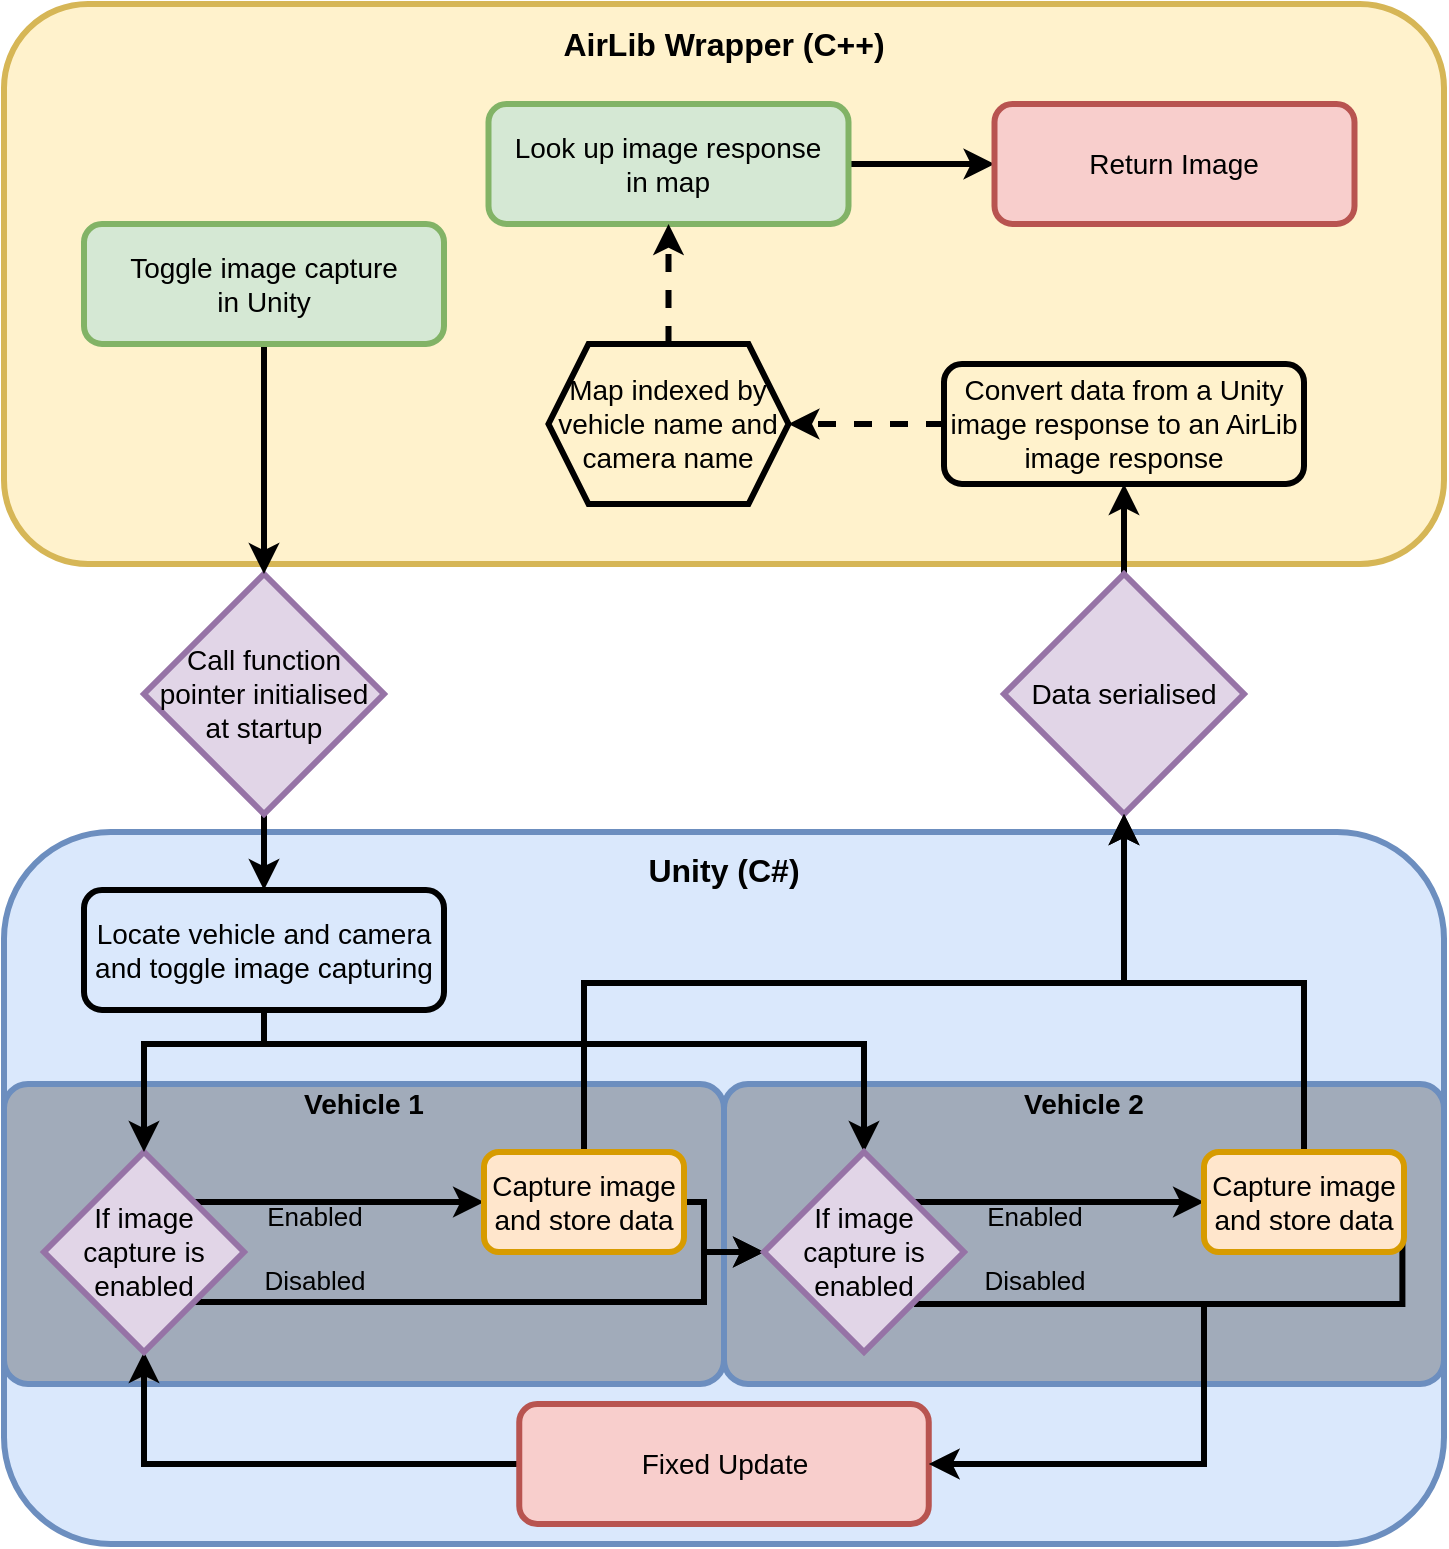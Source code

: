 <mxfile version="14.7.6" type="device"><diagram id="C5RBs43oDa-KdzZeNtuy" name="Page-1"><mxGraphModel dx="1422" dy="737" grid="1" gridSize="10" guides="1" tooltips="1" connect="1" arrows="1" fold="1" page="1" pageScale="1" pageWidth="827" pageHeight="1169" math="0" shadow="0"><root><mxCell id="WIyWlLk6GJQsqaUBKTNV-0"/><mxCell id="WIyWlLk6GJQsqaUBKTNV-1" parent="WIyWlLk6GJQsqaUBKTNV-0"/><mxCell id="vOd4aZZLr0__esea4G1a-90" value="" style="rounded=1;whiteSpace=wrap;html=1;fillColor=#dae8fc;strokeColor=#6c8ebf;strokeWidth=3;" parent="WIyWlLk6GJQsqaUBKTNV-1" vertex="1"><mxGeometry x="50" y="434" width="720" height="356" as="geometry"/></mxCell><mxCell id="aIM05Zz08YU-O4SzBPIY-18" value="" style="rounded=1;whiteSpace=wrap;html=1;strokeColor=#6c8ebf;fillColor=#A1ABBA;strokeWidth=3;arcSize=8;" vertex="1" parent="WIyWlLk6GJQsqaUBKTNV-1"><mxGeometry x="410" y="560" width="360" height="150" as="geometry"/></mxCell><mxCell id="vOd4aZZLr0__esea4G1a-81" value="" style="rounded=1;whiteSpace=wrap;html=1;fillColor=#fff2cc;strokeColor=#d6b656;strokeWidth=3;" parent="WIyWlLk6GJQsqaUBKTNV-1" vertex="1"><mxGeometry x="50" y="20" width="720" height="280" as="geometry"/></mxCell><mxCell id="aIM05Zz08YU-O4SzBPIY-7" style="edgeStyle=orthogonalEdgeStyle;rounded=0;orthogonalLoop=1;jettySize=auto;html=1;exitX=1;exitY=0.5;exitDx=0;exitDy=0;entryX=0;entryY=0.5;entryDx=0;entryDy=0;startArrow=none;startFill=0;strokeWidth=3;fontSize=14;" edge="1" parent="WIyWlLk6GJQsqaUBKTNV-1" source="vOd4aZZLr0__esea4G1a-49" target="vOd4aZZLr0__esea4G1a-54"><mxGeometry relative="1" as="geometry"/></mxCell><mxCell id="vOd4aZZLr0__esea4G1a-49" value="&lt;font style=&quot;font-size: 14px&quot;&gt;Look up image response&lt;br&gt;in map&lt;/font&gt;" style="rounded=1;whiteSpace=wrap;html=1;fontSize=13;strokeWidth=3;fillColor=#d5e8d4;strokeColor=#82b366;" parent="WIyWlLk6GJQsqaUBKTNV-1" vertex="1"><mxGeometry x="292.25" y="70" width="180" height="60" as="geometry"/></mxCell><mxCell id="vOd4aZZLr0__esea4G1a-54" value="&lt;span style=&quot;font-size: 14px&quot;&gt;Return Image&lt;/span&gt;" style="rounded=1;whiteSpace=wrap;html=1;fontSize=13;strokeWidth=3;fillColor=#f8cecc;strokeColor=#b85450;" parent="WIyWlLk6GJQsqaUBKTNV-1" vertex="1"><mxGeometry x="545.25" y="70" width="180" height="60" as="geometry"/></mxCell><mxCell id="vOd4aZZLr0__esea4G1a-83" value="&lt;font style=&quot;font-size: 16px&quot;&gt;&lt;b&gt;AirLib Wrapper (C++)&lt;br&gt;&lt;/b&gt;&lt;/font&gt;" style="text;html=1;strokeColor=none;fillColor=none;align=center;verticalAlign=middle;whiteSpace=wrap;rounded=0;" parent="WIyWlLk6GJQsqaUBKTNV-1" vertex="1"><mxGeometry x="50" y="30" width="720" height="20" as="geometry"/></mxCell><mxCell id="aIM05Zz08YU-O4SzBPIY-31" style="edgeStyle=orthogonalEdgeStyle;rounded=0;orthogonalLoop=1;jettySize=auto;html=1;exitX=0.5;exitY=1;exitDx=0;exitDy=0;startArrow=none;startFill=0;endArrow=classic;endFill=1;strokeWidth=3;" edge="1" parent="WIyWlLk6GJQsqaUBKTNV-1" source="vOd4aZZLr0__esea4G1a-87" target="aIM05Zz08YU-O4SzBPIY-14"><mxGeometry relative="1" as="geometry"/></mxCell><mxCell id="vOd4aZZLr0__esea4G1a-87" value="&lt;font style=&quot;font-size: 14px;&quot;&gt;Call function &lt;br style=&quot;font-size: 14px;&quot;&gt;pointer initialised&lt;br style=&quot;font-size: 14px;&quot;&gt;at startup&lt;/font&gt;" style="rhombus;whiteSpace=wrap;html=1;fillColor=#e1d5e7;strokeColor=#9673a6;strokeWidth=3;fontSize=14;" parent="WIyWlLk6GJQsqaUBKTNV-1" vertex="1"><mxGeometry x="120" y="305" width="120" height="120" as="geometry"/></mxCell><mxCell id="aIM05Zz08YU-O4SzBPIY-39" style="edgeStyle=orthogonalEdgeStyle;rounded=0;orthogonalLoop=1;jettySize=auto;html=1;exitX=0.5;exitY=0;exitDx=0;exitDy=0;startArrow=none;startFill=0;endArrow=classic;endFill=1;strokeWidth=3;fontSize=14;" edge="1" parent="WIyWlLk6GJQsqaUBKTNV-1" source="vOd4aZZLr0__esea4G1a-88" target="aIM05Zz08YU-O4SzBPIY-8"><mxGeometry relative="1" as="geometry"/></mxCell><mxCell id="vOd4aZZLr0__esea4G1a-88" value="&lt;font style=&quot;font-size: 14px;&quot;&gt;Data serialised&lt;/font&gt;" style="rhombus;whiteSpace=wrap;html=1;fillColor=#e1d5e7;strokeColor=#9673a6;strokeWidth=3;fontSize=14;" parent="WIyWlLk6GJQsqaUBKTNV-1" vertex="1"><mxGeometry x="550" y="305" width="120" height="120" as="geometry"/></mxCell><mxCell id="vOd4aZZLr0__esea4G1a-91" value="&lt;font style=&quot;font-size: 16px&quot;&gt;&lt;b&gt;Unity (C#)&lt;br&gt;&lt;/b&gt;&lt;/font&gt;" style="text;html=1;strokeColor=none;fillColor=none;align=center;verticalAlign=middle;whiteSpace=wrap;rounded=0;" parent="WIyWlLk6GJQsqaUBKTNV-1" vertex="1"><mxGeometry x="50" y="443" width="720" height="20" as="geometry"/></mxCell><mxCell id="Znz4JZvLsOanUTFBdqGG-2" value="" style="rounded=1;whiteSpace=wrap;html=1;strokeColor=#6c8ebf;fillColor=#A1ABBA;strokeWidth=3;arcSize=8;" parent="WIyWlLk6GJQsqaUBKTNV-1" vertex="1"><mxGeometry x="50" y="560" width="360" height="150" as="geometry"/></mxCell><mxCell id="Znz4JZvLsOanUTFBdqGG-18" style="edgeStyle=orthogonalEdgeStyle;rounded=0;orthogonalLoop=1;jettySize=auto;html=1;exitX=0;exitY=0.5;exitDx=0;exitDy=0;strokeWidth=3;fontSize=14;" parent="WIyWlLk6GJQsqaUBKTNV-1" source="Znz4JZvLsOanUTFBdqGG-3" target="Znz4JZvLsOanUTFBdqGG-13" edge="1"><mxGeometry relative="1" as="geometry"/></mxCell><mxCell id="Znz4JZvLsOanUTFBdqGG-3" value="&lt;font style=&quot;font-size: 14px;&quot;&gt;&lt;span style=&quot;font-size: 14px;&quot;&gt;Fixed Update&lt;/span&gt;&lt;/font&gt;" style="rounded=1;whiteSpace=wrap;html=1;fillColor=#f8cecc;strokeColor=#b85450;strokeWidth=3;fontSize=14;" parent="WIyWlLk6GJQsqaUBKTNV-1" vertex="1"><mxGeometry x="307.63" y="720" width="204.75" height="60" as="geometry"/></mxCell><mxCell id="Znz4JZvLsOanUTFBdqGG-16" style="edgeStyle=orthogonalEdgeStyle;rounded=0;orthogonalLoop=1;jettySize=auto;html=1;exitX=1;exitY=0;exitDx=0;exitDy=0;strokeWidth=3;fontSize=14;" parent="WIyWlLk6GJQsqaUBKTNV-1" source="Znz4JZvLsOanUTFBdqGG-13" target="Znz4JZvLsOanUTFBdqGG-14" edge="1"><mxGeometry relative="1" as="geometry"/></mxCell><mxCell id="Znz4JZvLsOanUTFBdqGG-34" style="edgeStyle=orthogonalEdgeStyle;rounded=0;orthogonalLoop=1;jettySize=auto;html=1;exitX=1;exitY=1;exitDx=0;exitDy=0;entryX=0;entryY=0.5;entryDx=0;entryDy=0;strokeWidth=3;fontSize=14;" parent="WIyWlLk6GJQsqaUBKTNV-1" source="Znz4JZvLsOanUTFBdqGG-13" target="aIM05Zz08YU-O4SzBPIY-21" edge="1"><mxGeometry relative="1" as="geometry"><Array as="points"><mxPoint x="400" y="669"/><mxPoint x="400" y="644"/></Array><mxPoint x="430" y="644" as="targetPoint"/></mxGeometry></mxCell><mxCell id="Znz4JZvLsOanUTFBdqGG-13" value="&lt;span style=&quot;font-size: 14px;&quot;&gt;If image capture is enabled&lt;/span&gt;" style="rhombus;whiteSpace=wrap;html=1;fillColor=#e1d5e7;strokeWidth=3;strokeColor=#9673a6;fontSize=14;" parent="WIyWlLk6GJQsqaUBKTNV-1" vertex="1"><mxGeometry x="70" y="594" width="100" height="100" as="geometry"/></mxCell><mxCell id="Znz4JZvLsOanUTFBdqGG-35" style="edgeStyle=orthogonalEdgeStyle;rounded=0;orthogonalLoop=1;jettySize=auto;html=1;exitX=1;exitY=0.5;exitDx=0;exitDy=0;strokeWidth=3;entryX=0;entryY=0.5;entryDx=0;entryDy=0;fontSize=14;" parent="WIyWlLk6GJQsqaUBKTNV-1" source="Znz4JZvLsOanUTFBdqGG-14" edge="1" target="aIM05Zz08YU-O4SzBPIY-21"><mxGeometry relative="1" as="geometry"><mxPoint x="440" y="644" as="targetPoint"/><Array as="points"><mxPoint x="400" y="619"/><mxPoint x="400" y="644"/></Array></mxGeometry></mxCell><mxCell id="aIM05Zz08YU-O4SzBPIY-37" style="edgeStyle=orthogonalEdgeStyle;rounded=0;orthogonalLoop=1;jettySize=auto;html=1;exitX=0.5;exitY=0;exitDx=0;exitDy=0;entryX=0.5;entryY=1;entryDx=0;entryDy=0;startArrow=none;startFill=0;endArrow=classic;endFill=1;strokeWidth=3;" edge="1" parent="WIyWlLk6GJQsqaUBKTNV-1" source="Znz4JZvLsOanUTFBdqGG-14" target="vOd4aZZLr0__esea4G1a-88"><mxGeometry relative="1" as="geometry"/></mxCell><mxCell id="Znz4JZvLsOanUTFBdqGG-14" value="&lt;font style=&quot;font-size: 14px;&quot;&gt;Capture image and store data&lt;/font&gt;" style="rounded=1;whiteSpace=wrap;html=1;fillColor=#ffe6cc;strokeWidth=3;strokeColor=#d79b00;fontSize=14;" parent="WIyWlLk6GJQsqaUBKTNV-1" vertex="1"><mxGeometry x="290" y="594" width="100" height="50" as="geometry"/></mxCell><mxCell id="Znz4JZvLsOanUTFBdqGG-19" value="&lt;font&gt;&lt;b&gt;&lt;span style=&quot;font-size: 14px&quot;&gt;Vehicle 1&lt;/span&gt;&lt;br&gt;&lt;/b&gt;&lt;/font&gt;" style="text;html=1;strokeColor=none;fillColor=none;align=center;verticalAlign=middle;whiteSpace=wrap;rounded=0;strokeWidth=3;" parent="WIyWlLk6GJQsqaUBKTNV-1" vertex="1"><mxGeometry x="70" y="560" width="320" height="20" as="geometry"/></mxCell><mxCell id="Znz4JZvLsOanUTFBdqGG-45" value="Enabled" style="text;html=1;strokeColor=none;fillColor=none;align=center;verticalAlign=middle;whiteSpace=wrap;rounded=0;fontSize=13;" parent="WIyWlLk6GJQsqaUBKTNV-1" vertex="1"><mxGeometry x="161" y="616" width="89" height="20" as="geometry"/></mxCell><mxCell id="Znz4JZvLsOanUTFBdqGG-47" value="Disabled" style="text;html=1;strokeColor=none;fillColor=none;align=center;verticalAlign=middle;whiteSpace=wrap;rounded=0;fontSize=13;" parent="WIyWlLk6GJQsqaUBKTNV-1" vertex="1"><mxGeometry x="161" y="648" width="89" height="20" as="geometry"/></mxCell><mxCell id="aIM05Zz08YU-O4SzBPIY-11" style="edgeStyle=orthogonalEdgeStyle;rounded=0;orthogonalLoop=1;jettySize=auto;html=1;exitX=0.5;exitY=0;exitDx=0;exitDy=0;dashed=1;startArrow=none;startFill=0;strokeWidth=3;fontSize=14;" edge="1" parent="WIyWlLk6GJQsqaUBKTNV-1" source="aIM05Zz08YU-O4SzBPIY-4" target="vOd4aZZLr0__esea4G1a-49"><mxGeometry relative="1" as="geometry"/></mxCell><mxCell id="aIM05Zz08YU-O4SzBPIY-4" value="&lt;span style=&quot;font-size: 14px;&quot;&gt;&lt;font style=&quot;font-size: 14px;&quot;&gt;Map indexed by vehicle name and camera name&lt;/font&gt;&lt;/span&gt;" style="shape=hexagon;perimeter=hexagonPerimeter2;whiteSpace=wrap;html=1;fixedSize=1;strokeWidth=3;fillColor=none;fontSize=14;" vertex="1" parent="WIyWlLk6GJQsqaUBKTNV-1"><mxGeometry x="322.25" y="190" width="120" height="80" as="geometry"/></mxCell><mxCell id="aIM05Zz08YU-O4SzBPIY-10" style="edgeStyle=orthogonalEdgeStyle;rounded=0;orthogonalLoop=1;jettySize=auto;html=1;exitX=0;exitY=0.5;exitDx=0;exitDy=0;startArrow=none;startFill=0;strokeWidth=3;dashed=1;fontSize=14;" edge="1" parent="WIyWlLk6GJQsqaUBKTNV-1" source="aIM05Zz08YU-O4SzBPIY-8" target="aIM05Zz08YU-O4SzBPIY-4"><mxGeometry relative="1" as="geometry"/></mxCell><mxCell id="aIM05Zz08YU-O4SzBPIY-8" value="&lt;span style=&quot;font-size: 14px;&quot;&gt;Convert data from a Unity image response to an AirLib image&amp;nbsp;&lt;/span&gt;&lt;span style=&quot;font-size: 14px;&quot;&gt;response&lt;/span&gt;" style="rounded=1;whiteSpace=wrap;html=1;fontSize=14;strokeWidth=3;fillColor=none;" vertex="1" parent="WIyWlLk6GJQsqaUBKTNV-1"><mxGeometry x="520" y="200" width="180" height="60" as="geometry"/></mxCell><mxCell id="aIM05Zz08YU-O4SzBPIY-30" style="edgeStyle=orthogonalEdgeStyle;rounded=0;orthogonalLoop=1;jettySize=auto;html=1;exitX=0.5;exitY=1;exitDx=0;exitDy=0;entryX=0.5;entryY=0;entryDx=0;entryDy=0;startArrow=none;startFill=0;endArrow=classic;endFill=1;strokeWidth=3;fontSize=14;" edge="1" parent="WIyWlLk6GJQsqaUBKTNV-1" source="aIM05Zz08YU-O4SzBPIY-9" target="vOd4aZZLr0__esea4G1a-87"><mxGeometry relative="1" as="geometry"/></mxCell><mxCell id="aIM05Zz08YU-O4SzBPIY-9" value="Toggle image capture&lt;br style=&quot;font-size: 14px;&quot;&gt;in Unity" style="rounded=1;whiteSpace=wrap;html=1;fontSize=14;strokeWidth=3;fillColor=#d5e8d4;strokeColor=#82b366;" vertex="1" parent="WIyWlLk6GJQsqaUBKTNV-1"><mxGeometry x="90" y="130" width="180" height="60" as="geometry"/></mxCell><mxCell id="aIM05Zz08YU-O4SzBPIY-32" style="edgeStyle=orthogonalEdgeStyle;rounded=0;orthogonalLoop=1;jettySize=auto;html=1;exitX=0.5;exitY=1;exitDx=0;exitDy=0;startArrow=none;startFill=0;endArrow=classic;endFill=1;strokeWidth=3;" edge="1" parent="WIyWlLk6GJQsqaUBKTNV-1" source="aIM05Zz08YU-O4SzBPIY-14" target="Znz4JZvLsOanUTFBdqGG-13"><mxGeometry relative="1" as="geometry"><Array as="points"><mxPoint x="180" y="540"/><mxPoint x="120" y="540"/></Array></mxGeometry></mxCell><mxCell id="aIM05Zz08YU-O4SzBPIY-14" value="&lt;font style=&quot;font-size: 14px&quot;&gt;Locate vehicle and camera and toggle image capturing&lt;/font&gt;" style="rounded=1;whiteSpace=wrap;html=1;fontSize=13;strokeWidth=3;fillColor=none;" vertex="1" parent="WIyWlLk6GJQsqaUBKTNV-1"><mxGeometry x="90" y="463" width="180" height="60" as="geometry"/></mxCell><mxCell id="aIM05Zz08YU-O4SzBPIY-19" style="edgeStyle=orthogonalEdgeStyle;rounded=0;orthogonalLoop=1;jettySize=auto;html=1;exitX=1;exitY=0;exitDx=0;exitDy=0;strokeWidth=3;fontSize=14;" edge="1" source="aIM05Zz08YU-O4SzBPIY-21" target="aIM05Zz08YU-O4SzBPIY-23" parent="WIyWlLk6GJQsqaUBKTNV-1"><mxGeometry relative="1" as="geometry"/></mxCell><mxCell id="aIM05Zz08YU-O4SzBPIY-28" style="edgeStyle=orthogonalEdgeStyle;rounded=0;orthogonalLoop=1;jettySize=auto;html=1;exitX=1;exitY=1;exitDx=0;exitDy=0;startArrow=none;startFill=0;endArrow=none;endFill=0;strokeWidth=3;fontSize=14;" edge="1" parent="WIyWlLk6GJQsqaUBKTNV-1"><mxGeometry relative="1" as="geometry"><mxPoint x="650" y="670" as="targetPoint"/><mxPoint x="505" y="670" as="sourcePoint"/></mxGeometry></mxCell><mxCell id="aIM05Zz08YU-O4SzBPIY-33" style="edgeStyle=orthogonalEdgeStyle;rounded=0;orthogonalLoop=1;jettySize=auto;html=1;exitX=0.5;exitY=0;exitDx=0;exitDy=0;entryX=0.5;entryY=1;entryDx=0;entryDy=0;startArrow=classic;startFill=1;endArrow=none;endFill=0;strokeWidth=3;" edge="1" parent="WIyWlLk6GJQsqaUBKTNV-1" source="aIM05Zz08YU-O4SzBPIY-21" target="aIM05Zz08YU-O4SzBPIY-14"><mxGeometry relative="1" as="geometry"><Array as="points"><mxPoint x="480" y="540"/><mxPoint x="180" y="540"/></Array></mxGeometry></mxCell><mxCell id="aIM05Zz08YU-O4SzBPIY-21" value="&lt;span style=&quot;font-size: 14px;&quot;&gt;If image capture is enabled&lt;/span&gt;" style="rhombus;whiteSpace=wrap;html=1;fillColor=#e1d5e7;strokeWidth=3;strokeColor=#9673a6;fontSize=14;" vertex="1" parent="WIyWlLk6GJQsqaUBKTNV-1"><mxGeometry x="430" y="594" width="100" height="100" as="geometry"/></mxCell><mxCell id="aIM05Zz08YU-O4SzBPIY-27" style="edgeStyle=orthogonalEdgeStyle;rounded=0;orthogonalLoop=1;jettySize=auto;html=1;exitX=0.992;exitY=0.608;exitDx=0;exitDy=0;startArrow=none;startFill=0;strokeWidth=3;exitPerimeter=0;entryX=1;entryY=0.5;entryDx=0;entryDy=0;fontSize=14;" edge="1" parent="WIyWlLk6GJQsqaUBKTNV-1" source="aIM05Zz08YU-O4SzBPIY-23" target="Znz4JZvLsOanUTFBdqGG-3"><mxGeometry relative="1" as="geometry"><mxPoint x="750" y="618" as="sourcePoint"/><mxPoint x="512.38" y="749" as="targetPoint"/><Array as="points"><mxPoint x="749" y="670"/><mxPoint x="650" y="670"/><mxPoint x="650" y="750"/></Array></mxGeometry></mxCell><mxCell id="aIM05Zz08YU-O4SzBPIY-38" style="edgeStyle=orthogonalEdgeStyle;rounded=0;orthogonalLoop=1;jettySize=auto;html=1;exitX=0.5;exitY=0;exitDx=0;exitDy=0;startArrow=none;startFill=0;endArrow=classic;endFill=1;strokeWidth=3;entryX=0.5;entryY=1;entryDx=0;entryDy=0;" edge="1" parent="WIyWlLk6GJQsqaUBKTNV-1" source="aIM05Zz08YU-O4SzBPIY-23" target="vOd4aZZLr0__esea4G1a-88"><mxGeometry relative="1" as="geometry"><mxPoint x="610" y="430" as="targetPoint"/></mxGeometry></mxCell><mxCell id="aIM05Zz08YU-O4SzBPIY-23" value="&lt;font style=&quot;font-size: 14px;&quot;&gt;Capture image and store data&lt;/font&gt;" style="rounded=1;whiteSpace=wrap;html=1;fillColor=#ffe6cc;strokeWidth=3;strokeColor=#d79b00;fontSize=14;" vertex="1" parent="WIyWlLk6GJQsqaUBKTNV-1"><mxGeometry x="650" y="594" width="100" height="50" as="geometry"/></mxCell><mxCell id="aIM05Zz08YU-O4SzBPIY-24" value="&lt;font&gt;&lt;b&gt;&lt;span style=&quot;font-size: 14px&quot;&gt;Vehicle 2&lt;/span&gt;&lt;br&gt;&lt;/b&gt;&lt;/font&gt;" style="text;html=1;strokeColor=none;fillColor=none;align=center;verticalAlign=middle;whiteSpace=wrap;rounded=0;strokeWidth=3;" vertex="1" parent="WIyWlLk6GJQsqaUBKTNV-1"><mxGeometry x="430" y="560" width="320" height="20" as="geometry"/></mxCell><mxCell id="aIM05Zz08YU-O4SzBPIY-25" value="&lt;font style=&quot;font-size: 13px&quot;&gt;Enabled&lt;/font&gt;" style="text;html=1;strokeColor=none;fillColor=none;align=center;verticalAlign=middle;whiteSpace=wrap;rounded=0;fontSize=13;" vertex="1" parent="WIyWlLk6GJQsqaUBKTNV-1"><mxGeometry x="521" y="616" width="89" height="20" as="geometry"/></mxCell><mxCell id="aIM05Zz08YU-O4SzBPIY-26" value="&lt;font style=&quot;font-size: 13px&quot;&gt;Disabled&lt;/font&gt;" style="text;html=1;strokeColor=none;fillColor=none;align=center;verticalAlign=middle;whiteSpace=wrap;rounded=0;fontSize=13;" vertex="1" parent="WIyWlLk6GJQsqaUBKTNV-1"><mxGeometry x="521" y="648" width="89" height="20" as="geometry"/></mxCell></root></mxGraphModel></diagram></mxfile>